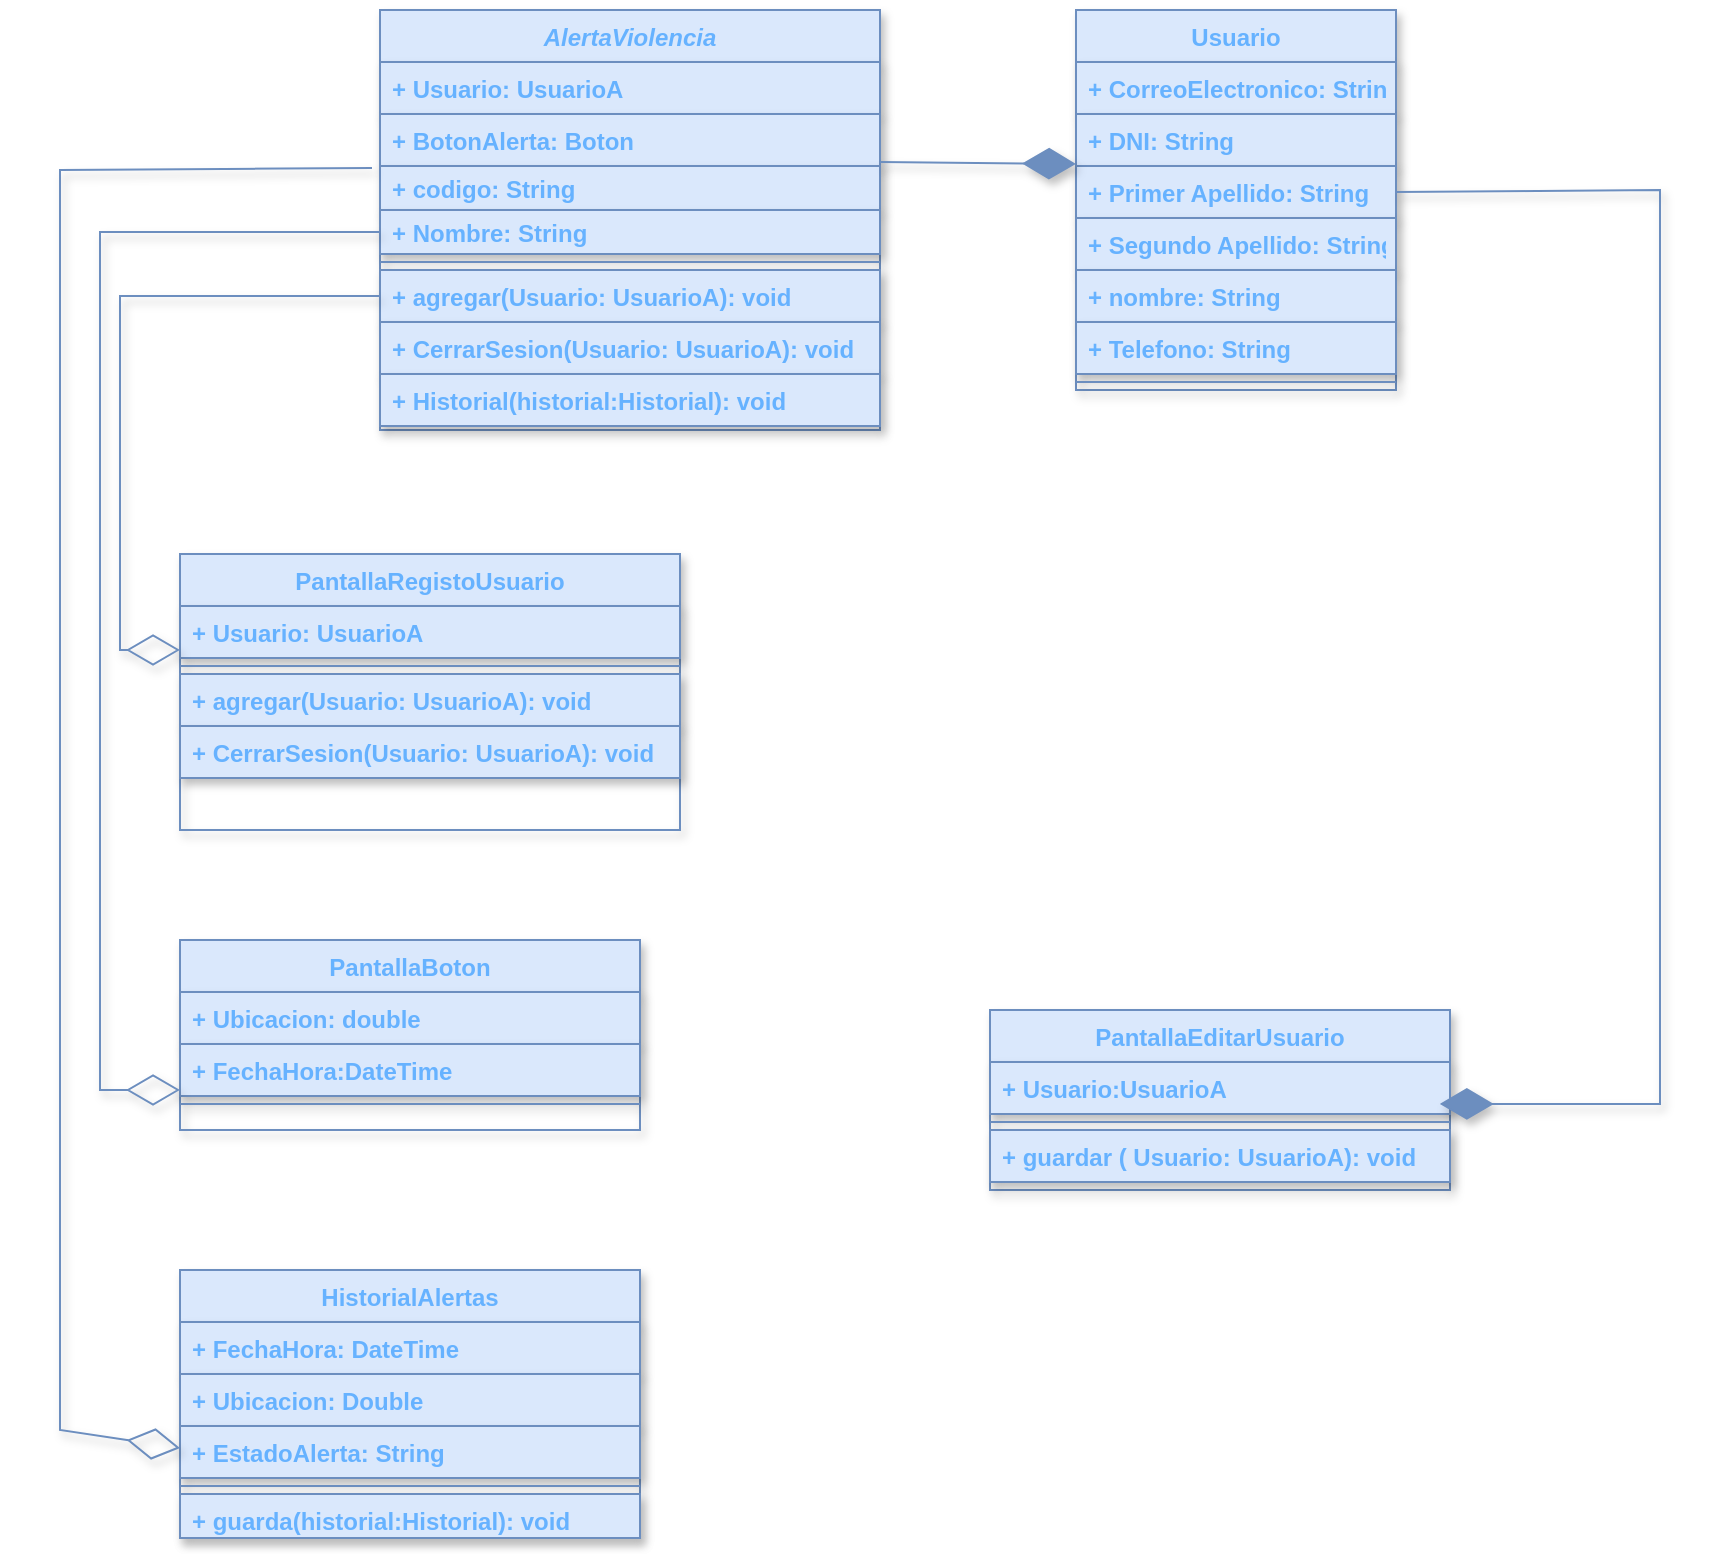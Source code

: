 <mxfile version="22.0.3" type="github">
  <diagram id="C5RBs43oDa-KdzZeNtuy" name="Page-1">
    <mxGraphModel dx="1707" dy="470" grid="1" gridSize="10" guides="1" tooltips="1" connect="1" arrows="1" fold="1" page="1" pageScale="1" pageWidth="827" pageHeight="1169" math="0" shadow="0">
      <root>
        <mxCell id="WIyWlLk6GJQsqaUBKTNV-0" />
        <mxCell id="WIyWlLk6GJQsqaUBKTNV-1" parent="WIyWlLk6GJQsqaUBKTNV-0" />
        <mxCell id="zkfFHV4jXpPFQw0GAbJ--0" value="AlertaViolencia" style="swimlane;fontStyle=3;align=center;verticalAlign=top;childLayout=stackLayout;horizontal=1;startSize=26;horizontalStack=0;resizeParent=1;resizeLast=0;collapsible=1;marginBottom=0;rounded=0;shadow=1;strokeWidth=1;direction=east;fillColor=#dae8fc;strokeColor=#6c8ebf;fontColor=#66B2FF;" parent="WIyWlLk6GJQsqaUBKTNV-1" vertex="1">
          <mxGeometry x="160" y="120" width="250" height="210" as="geometry">
            <mxRectangle x="230" y="140" width="160" height="26" as="alternateBounds" />
          </mxGeometry>
        </mxCell>
        <mxCell id="zkfFHV4jXpPFQw0GAbJ--1" value="+ Usuario: UsuarioA" style="text;align=left;verticalAlign=top;spacingLeft=4;spacingRight=4;overflow=hidden;rotatable=0;points=[[0,0.5],[1,0.5]];portConstraint=eastwest;fillColor=#dae8fc;strokeColor=#6c8ebf;shadow=1;fontStyle=1;fontColor=#66B2FF;" parent="zkfFHV4jXpPFQw0GAbJ--0" vertex="1">
          <mxGeometry y="26" width="250" height="26" as="geometry" />
        </mxCell>
        <mxCell id="zkfFHV4jXpPFQw0GAbJ--2" value="+ BotonAlerta: Boton" style="text;align=left;verticalAlign=top;spacingLeft=4;spacingRight=4;overflow=hidden;rotatable=0;points=[[0,0.5],[1,0.5]];portConstraint=eastwest;rounded=0;shadow=1;html=0;fillColor=#dae8fc;strokeColor=#6c8ebf;fontStyle=1;fontColor=#66B2FF;" parent="zkfFHV4jXpPFQw0GAbJ--0" vertex="1">
          <mxGeometry y="52" width="250" height="26" as="geometry" />
        </mxCell>
        <mxCell id="zkfFHV4jXpPFQw0GAbJ--3" value="+ codigo: String" style="text;align=left;verticalAlign=middle;spacingLeft=4;spacingRight=4;overflow=hidden;rotatable=0;points=[[0,0.5],[1,0.5]];portConstraint=eastwest;rounded=0;shadow=1;html=0;fillColor=#dae8fc;strokeColor=#6c8ebf;fontStyle=1;fontColor=#66B2FF;" parent="zkfFHV4jXpPFQw0GAbJ--0" vertex="1">
          <mxGeometry y="78" width="250" height="22" as="geometry" />
        </mxCell>
        <mxCell id="7Cn3WWj0v0v9ymw6K-_m-8" value="+ Nombre: String" style="text;align=left;verticalAlign=middle;spacingLeft=4;spacingRight=4;overflow=hidden;rotatable=0;points=[[0,0.5],[1,0.5]];portConstraint=eastwest;rounded=0;shadow=1;html=0;fillColor=#dae8fc;strokeColor=#6c8ebf;fontStyle=1;fontColor=#66B2FF;" parent="zkfFHV4jXpPFQw0GAbJ--0" vertex="1">
          <mxGeometry y="100" width="250" height="22" as="geometry" />
        </mxCell>
        <mxCell id="zkfFHV4jXpPFQw0GAbJ--4" value="" style="line;html=1;strokeWidth=1;align=left;verticalAlign=middle;spacingTop=-1;spacingLeft=3;spacingRight=3;rotatable=0;labelPosition=right;points=[];portConstraint=eastwest;fillColor=#dae8fc;strokeColor=#6c8ebf;shadow=1;fontStyle=1;fontColor=#66B2FF;" parent="zkfFHV4jXpPFQw0GAbJ--0" vertex="1">
          <mxGeometry y="122" width="250" height="8" as="geometry" />
        </mxCell>
        <mxCell id="7Cn3WWj0v0v9ymw6K-_m-11" value="+ agregar(Usuario: UsuarioA): void" style="text;align=left;verticalAlign=top;spacingLeft=4;spacingRight=4;overflow=hidden;rotatable=0;points=[[0,0.5],[1,0.5]];portConstraint=eastwest;fillColor=#dae8fc;strokeColor=#6c8ebf;shadow=1;fontStyle=1;fontColor=#66B2FF;" parent="zkfFHV4jXpPFQw0GAbJ--0" vertex="1">
          <mxGeometry y="130" width="250" height="26" as="geometry" />
        </mxCell>
        <mxCell id="T7s_4VJQq6CFZVtVAWez-18" value="+ CerrarSesion(Usuario: UsuarioA): void" style="text;align=left;verticalAlign=top;spacingLeft=4;spacingRight=4;overflow=hidden;rotatable=0;points=[[0,0.5],[1,0.5]];portConstraint=eastwest;fillColor=#dae8fc;strokeColor=#6c8ebf;shadow=1;fontStyle=1;fontColor=#66B2FF;" parent="zkfFHV4jXpPFQw0GAbJ--0" vertex="1">
          <mxGeometry y="156" width="250" height="26" as="geometry" />
        </mxCell>
        <mxCell id="zkfFHV4jXpPFQw0GAbJ--5" value="+ Historial(historial:Historial): void" style="text;align=left;verticalAlign=top;spacingLeft=4;spacingRight=4;overflow=hidden;rotatable=0;points=[[0,0.5],[1,0.5]];portConstraint=eastwest;fillColor=#dae8fc;strokeColor=#6c8ebf;shadow=1;fontStyle=1;fontColor=#66B2FF;" parent="zkfFHV4jXpPFQw0GAbJ--0" vertex="1">
          <mxGeometry y="182" width="250" height="26" as="geometry" />
        </mxCell>
        <mxCell id="zkfFHV4jXpPFQw0GAbJ--6" value="PantallaRegistoUsuario" style="swimlane;fontStyle=1;align=center;verticalAlign=top;childLayout=stackLayout;horizontal=1;startSize=26;horizontalStack=0;resizeParent=1;resizeLast=0;collapsible=1;marginBottom=0;rounded=0;shadow=1;strokeWidth=1;fillColor=#dae8fc;strokeColor=#6c8ebf;fontColor=#66B2FF;" parent="WIyWlLk6GJQsqaUBKTNV-1" vertex="1">
          <mxGeometry x="60" y="392" width="250" height="138" as="geometry">
            <mxRectangle x="130" y="380" width="160" height="26" as="alternateBounds" />
          </mxGeometry>
        </mxCell>
        <mxCell id="zkfFHV4jXpPFQw0GAbJ--7" value="+ Usuario: UsuarioA" style="text;align=left;verticalAlign=top;spacingLeft=4;spacingRight=4;overflow=hidden;rotatable=0;points=[[0,0.5],[1,0.5]];portConstraint=eastwest;fillColor=#dae8fc;strokeColor=#6c8ebf;shadow=1;fontStyle=1;fontColor=#66B2FF;" parent="zkfFHV4jXpPFQw0GAbJ--6" vertex="1">
          <mxGeometry y="26" width="250" height="26" as="geometry" />
        </mxCell>
        <mxCell id="zkfFHV4jXpPFQw0GAbJ--9" value="" style="line;html=1;strokeWidth=1;align=left;verticalAlign=middle;spacingTop=-1;spacingLeft=3;spacingRight=3;rotatable=0;labelPosition=right;points=[];portConstraint=eastwest;fillColor=#dae8fc;strokeColor=#6c8ebf;shadow=1;fontStyle=1;fontColor=#66B2FF;" parent="zkfFHV4jXpPFQw0GAbJ--6" vertex="1">
          <mxGeometry y="52" width="250" height="8" as="geometry" />
        </mxCell>
        <mxCell id="zkfFHV4jXpPFQw0GAbJ--10" value="+ agregar(Usuario: UsuarioA): void" style="text;align=left;verticalAlign=top;spacingLeft=4;spacingRight=4;overflow=hidden;rotatable=0;points=[[0,0.5],[1,0.5]];portConstraint=eastwest;fontStyle=1;fillColor=#dae8fc;strokeColor=#6c8ebf;shadow=1;fontColor=#66B2FF;" parent="zkfFHV4jXpPFQw0GAbJ--6" vertex="1">
          <mxGeometry y="60" width="250" height="26" as="geometry" />
        </mxCell>
        <mxCell id="zkfFHV4jXpPFQw0GAbJ--11" value="+ CerrarSesion(Usuario: UsuarioA): void" style="text;align=left;verticalAlign=top;spacingLeft=4;spacingRight=4;overflow=hidden;rotatable=0;points=[[0,0.5],[1,0.5]];portConstraint=eastwest;fillColor=#dae8fc;strokeColor=#6c8ebf;shadow=1;fontStyle=1;fontColor=#66B2FF;" parent="zkfFHV4jXpPFQw0GAbJ--6" vertex="1">
          <mxGeometry y="86" width="250" height="26" as="geometry" />
        </mxCell>
        <mxCell id="zkfFHV4jXpPFQw0GAbJ--17" value="Usuario" style="swimlane;fontStyle=1;align=center;verticalAlign=top;childLayout=stackLayout;horizontal=1;startSize=26;horizontalStack=0;resizeParent=1;resizeLast=0;collapsible=1;marginBottom=0;rounded=0;shadow=1;strokeWidth=1;fillColor=#dae8fc;strokeColor=#6c8ebf;fontColor=#66B2FF;" parent="WIyWlLk6GJQsqaUBKTNV-1" vertex="1">
          <mxGeometry x="508" y="120" width="160" height="190" as="geometry">
            <mxRectangle x="508" y="120" width="160" height="26" as="alternateBounds" />
          </mxGeometry>
        </mxCell>
        <mxCell id="zkfFHV4jXpPFQw0GAbJ--18" value="+ CorreoElectronico: String" style="text;align=left;verticalAlign=top;spacingLeft=4;spacingRight=4;overflow=hidden;rotatable=0;points=[[0,0.5],[1,0.5]];portConstraint=eastwest;fillColor=#dae8fc;strokeColor=#6c8ebf;shadow=1;fontStyle=1;fontColor=#66B2FF;" parent="zkfFHV4jXpPFQw0GAbJ--17" vertex="1">
          <mxGeometry y="26" width="160" height="26" as="geometry" />
        </mxCell>
        <mxCell id="T7s_4VJQq6CFZVtVAWez-6" value="+ DNI: String" style="text;align=left;verticalAlign=top;spacingLeft=4;spacingRight=4;overflow=hidden;rotatable=0;points=[[0,0.5],[1,0.5]];portConstraint=eastwest;fillColor=#dae8fc;strokeColor=#6c8ebf;shadow=1;fontStyle=1;fontColor=#66B2FF;" parent="zkfFHV4jXpPFQw0GAbJ--17" vertex="1">
          <mxGeometry y="52" width="160" height="26" as="geometry" />
        </mxCell>
        <mxCell id="zkfFHV4jXpPFQw0GAbJ--19" value="+ Primer Apellido: String" style="text;align=left;verticalAlign=top;spacingLeft=4;spacingRight=4;overflow=hidden;rotatable=0;points=[[0,0.5],[1,0.5]];portConstraint=eastwest;rounded=0;shadow=1;html=0;fillColor=#dae8fc;strokeColor=#6c8ebf;fontStyle=1;fontColor=#66B2FF;" parent="zkfFHV4jXpPFQw0GAbJ--17" vertex="1">
          <mxGeometry y="78" width="160" height="26" as="geometry" />
        </mxCell>
        <mxCell id="zkfFHV4jXpPFQw0GAbJ--20" value="+ Segundo Apellido: String" style="text;align=left;verticalAlign=top;spacingLeft=4;spacingRight=4;overflow=hidden;rotatable=0;points=[[0,0.5],[1,0.5]];portConstraint=eastwest;rounded=0;shadow=1;html=0;fillColor=#dae8fc;strokeColor=#6c8ebf;fontStyle=1;fontColor=#66B2FF;" parent="zkfFHV4jXpPFQw0GAbJ--17" vertex="1">
          <mxGeometry y="104" width="160" height="26" as="geometry" />
        </mxCell>
        <mxCell id="T7s_4VJQq6CFZVtVAWez-4" value="+ nombre: String" style="text;align=left;verticalAlign=top;spacingLeft=4;spacingRight=4;overflow=hidden;rotatable=0;points=[[0,0.5],[1,0.5]];portConstraint=eastwest;fillColor=#dae8fc;strokeColor=#6c8ebf;shadow=1;fontStyle=1;fontColor=#66B2FF;" parent="zkfFHV4jXpPFQw0GAbJ--17" vertex="1">
          <mxGeometry y="130" width="160" height="26" as="geometry" />
        </mxCell>
        <mxCell id="T7s_4VJQq6CFZVtVAWez-1" value="+ Telefono: String" style="text;align=left;verticalAlign=top;spacingLeft=4;spacingRight=4;overflow=hidden;rotatable=0;points=[[0,0.5],[1,0.5]];portConstraint=eastwest;rounded=0;shadow=1;html=0;fillColor=#dae8fc;strokeColor=#6c8ebf;fontStyle=1;fontColor=#66B2FF;" parent="zkfFHV4jXpPFQw0GAbJ--17" vertex="1">
          <mxGeometry y="156" width="160" height="26" as="geometry" />
        </mxCell>
        <mxCell id="zkfFHV4jXpPFQw0GAbJ--23" value="" style="line;html=1;strokeWidth=1;align=left;verticalAlign=middle;spacingTop=-1;spacingLeft=3;spacingRight=3;rotatable=0;labelPosition=right;points=[];portConstraint=eastwest;fillColor=#dae8fc;strokeColor=#6c8ebf;shadow=1;fontStyle=1;fontColor=#66B2FF;" parent="zkfFHV4jXpPFQw0GAbJ--17" vertex="1">
          <mxGeometry y="182" width="160" height="8" as="geometry" />
        </mxCell>
        <mxCell id="7Cn3WWj0v0v9ymw6K-_m-0" value="PantallaBoton" style="swimlane;fontStyle=1;align=center;verticalAlign=top;childLayout=stackLayout;horizontal=1;startSize=26;horizontalStack=0;resizeParent=1;resizeLast=0;collapsible=1;marginBottom=0;rounded=0;shadow=1;strokeWidth=1;fillColor=#dae8fc;strokeColor=#6c8ebf;fontColor=#66B2FF;" parent="WIyWlLk6GJQsqaUBKTNV-1" vertex="1">
          <mxGeometry x="60" y="585" width="230" height="95" as="geometry">
            <mxRectangle x="130" y="380" width="160" height="26" as="alternateBounds" />
          </mxGeometry>
        </mxCell>
        <mxCell id="7Cn3WWj0v0v9ymw6K-_m-1" value="+ Ubicacion: double" style="text;align=left;verticalAlign=top;spacingLeft=4;spacingRight=4;overflow=hidden;rotatable=0;points=[[0,0.5],[1,0.5]];portConstraint=eastwest;fillColor=#dae8fc;strokeColor=#6c8ebf;shadow=1;fontStyle=1;fontColor=#66B2FF;" parent="7Cn3WWj0v0v9ymw6K-_m-0" vertex="1">
          <mxGeometry y="26" width="230" height="26" as="geometry" />
        </mxCell>
        <mxCell id="T7s_4VJQq6CFZVtVAWez-7" value="+ FechaHora:DateTime" style="text;align=left;verticalAlign=top;spacingLeft=4;spacingRight=4;overflow=hidden;rotatable=0;points=[[0,0.5],[1,0.5]];portConstraint=eastwest;fillColor=#dae8fc;strokeColor=#6c8ebf;shadow=1;fontStyle=1;fontColor=#66B2FF;" parent="7Cn3WWj0v0v9ymw6K-_m-0" vertex="1">
          <mxGeometry y="52" width="230" height="26" as="geometry" />
        </mxCell>
        <mxCell id="7Cn3WWj0v0v9ymw6K-_m-3" value="" style="line;html=1;strokeWidth=1;align=left;verticalAlign=middle;spacingTop=-1;spacingLeft=3;spacingRight=3;rotatable=0;labelPosition=right;points=[];portConstraint=eastwest;fillColor=#dae8fc;strokeColor=#6c8ebf;shadow=1;fontStyle=1;fontColor=#66B2FF;" parent="7Cn3WWj0v0v9ymw6K-_m-0" vertex="1">
          <mxGeometry y="78" width="230" height="8" as="geometry" />
        </mxCell>
        <mxCell id="7Cn3WWj0v0v9ymw6K-_m-32" value="PantallaEditarUsuario" style="swimlane;fontStyle=1;align=center;verticalAlign=top;childLayout=stackLayout;horizontal=1;startSize=26;horizontalStack=0;resizeParent=1;resizeLast=0;collapsible=1;marginBottom=0;rounded=0;shadow=1;strokeWidth=1;fillColor=#dae8fc;strokeColor=#6c8ebf;fontColor=#66B2FF;" parent="WIyWlLk6GJQsqaUBKTNV-1" vertex="1">
          <mxGeometry x="465" y="620" width="230" height="90" as="geometry">
            <mxRectangle x="130" y="380" width="160" height="26" as="alternateBounds" />
          </mxGeometry>
        </mxCell>
        <mxCell id="7Cn3WWj0v0v9ymw6K-_m-33" value="+ Usuario:UsuarioA" style="text;align=left;verticalAlign=top;spacingLeft=4;spacingRight=4;overflow=hidden;rotatable=0;points=[[0,0.5],[1,0.5]];portConstraint=eastwest;fillColor=#dae8fc;strokeColor=#6c8ebf;shadow=1;fontStyle=1;fontColor=#66B2FF;" parent="7Cn3WWj0v0v9ymw6K-_m-32" vertex="1">
          <mxGeometry y="26" width="230" height="26" as="geometry" />
        </mxCell>
        <mxCell id="7Cn3WWj0v0v9ymw6K-_m-34" value="" style="line;html=1;strokeWidth=1;align=left;verticalAlign=middle;spacingTop=-1;spacingLeft=3;spacingRight=3;rotatable=0;labelPosition=right;points=[];portConstraint=eastwest;fillColor=#dae8fc;strokeColor=#6c8ebf;shadow=1;fontStyle=1;fontColor=#66B2FF;" parent="7Cn3WWj0v0v9ymw6K-_m-32" vertex="1">
          <mxGeometry y="52" width="230" height="8" as="geometry" />
        </mxCell>
        <mxCell id="7Cn3WWj0v0v9ymw6K-_m-36" value="+ guardar ( Usuario: UsuarioA): void" style="text;align=left;verticalAlign=top;spacingLeft=4;spacingRight=4;overflow=hidden;rotatable=0;points=[[0,0.5],[1,0.5]];portConstraint=eastwest;fillColor=#dae8fc;strokeColor=#6c8ebf;shadow=1;fontStyle=1;fontColor=#66B2FF;" parent="7Cn3WWj0v0v9ymw6K-_m-32" vertex="1">
          <mxGeometry y="60" width="230" height="26" as="geometry" />
        </mxCell>
        <mxCell id="A4zQ1tyoOrkPa0oUhMuw-14" value="" style="endArrow=diamondThin;endFill=1;endSize=24;html=1;rounded=0;entryX=0.978;entryY=0.538;entryDx=0;entryDy=0;entryPerimeter=0;exitX=1;exitY=0.5;exitDx=0;exitDy=0;fillColor=#dae8fc;strokeColor=#6c8ebf;shadow=1;fontStyle=1;fontColor=#66B2FF;" parent="WIyWlLk6GJQsqaUBKTNV-1" source="zkfFHV4jXpPFQw0GAbJ--19" edge="1">
          <mxGeometry width="160" relative="1" as="geometry">
            <mxPoint x="672" y="-40.002" as="sourcePoint" />
            <mxPoint x="689.94" y="666.988" as="targetPoint" />
            <Array as="points">
              <mxPoint x="800" y="210" />
              <mxPoint x="800" y="667" />
            </Array>
          </mxGeometry>
        </mxCell>
        <mxCell id="qMggxpewXw-kvNO_1xkI-0" value="" style="endArrow=diamondThin;endFill=0;endSize=24;html=1;rounded=0;exitX=0;exitY=0.5;exitDx=0;exitDy=0;fillColor=#dae8fc;strokeColor=#6c8ebf;shadow=1;fontStyle=1;fontColor=#66B2FF;" parent="WIyWlLk6GJQsqaUBKTNV-1" edge="1">
          <mxGeometry width="160" relative="1" as="geometry">
            <mxPoint x="160" y="231" as="sourcePoint" />
            <mxPoint x="60" y="660" as="targetPoint" />
            <Array as="points">
              <mxPoint x="20" y="231" />
              <mxPoint x="20" y="660" />
            </Array>
          </mxGeometry>
        </mxCell>
        <mxCell id="qMggxpewXw-kvNO_1xkI-1" value="" style="endArrow=diamondThin;endFill=0;endSize=24;html=1;rounded=0;exitX=0;exitY=0.5;exitDx=0;exitDy=0;fillColor=#dae8fc;strokeColor=#6c8ebf;shadow=1;fontStyle=1;fontColor=#66B2FF;" parent="WIyWlLk6GJQsqaUBKTNV-1" source="7Cn3WWj0v0v9ymw6K-_m-11" edge="1">
          <mxGeometry width="160" relative="1" as="geometry">
            <mxPoint x="-100" y="440" as="sourcePoint" />
            <mxPoint x="60" y="440" as="targetPoint" />
            <Array as="points">
              <mxPoint x="30" y="263" />
              <mxPoint x="30" y="440" />
            </Array>
          </mxGeometry>
        </mxCell>
        <mxCell id="A4zQ1tyoOrkPa0oUhMuw-3" value="" style="endArrow=diamondThin;endFill=1;endSize=24;html=1;rounded=0;exitX=1;exitY=0.923;exitDx=0;exitDy=0;exitPerimeter=0;fillColor=#dae8fc;strokeColor=#6c8ebf;shadow=1;fontStyle=1;fontColor=#66B2FF;" parent="WIyWlLk6GJQsqaUBKTNV-1" source="zkfFHV4jXpPFQw0GAbJ--2" edge="1">
          <mxGeometry width="160" relative="1" as="geometry">
            <mxPoint x="418" y="197" as="sourcePoint" />
            <mxPoint x="508" y="197" as="targetPoint" />
          </mxGeometry>
        </mxCell>
        <mxCell id="T7s_4VJQq6CFZVtVAWez-9" value="HistorialAlertas" style="swimlane;fontStyle=1;align=center;verticalAlign=top;childLayout=stackLayout;horizontal=1;startSize=26;horizontalStack=0;resizeParent=1;resizeLast=0;collapsible=1;marginBottom=0;rounded=0;shadow=1;strokeWidth=1;fillColor=#dae8fc;strokeColor=#6c8ebf;fontColor=#66B2FF;" parent="WIyWlLk6GJQsqaUBKTNV-1" vertex="1">
          <mxGeometry x="60" y="750" width="230" height="134" as="geometry">
            <mxRectangle x="130" y="380" width="160" height="26" as="alternateBounds" />
          </mxGeometry>
        </mxCell>
        <mxCell id="T7s_4VJQq6CFZVtVAWez-10" value="+ FechaHora: DateTime" style="text;align=left;verticalAlign=top;spacingLeft=4;spacingRight=4;overflow=hidden;rotatable=0;points=[[0,0.5],[1,0.5]];portConstraint=eastwest;fillColor=#dae8fc;strokeColor=#6c8ebf;shadow=1;fontStyle=1;fontColor=#66B2FF;" parent="T7s_4VJQq6CFZVtVAWez-9" vertex="1">
          <mxGeometry y="26" width="230" height="26" as="geometry" />
        </mxCell>
        <mxCell id="T7s_4VJQq6CFZVtVAWez-11" value="+ Ubicacion: Double" style="text;align=left;verticalAlign=top;spacingLeft=4;spacingRight=4;overflow=hidden;rotatable=0;points=[[0,0.5],[1,0.5]];portConstraint=eastwest;fillColor=#dae8fc;strokeColor=#6c8ebf;shadow=1;fontStyle=1;fontColor=#66B2FF;" parent="T7s_4VJQq6CFZVtVAWez-9" vertex="1">
          <mxGeometry y="52" width="230" height="26" as="geometry" />
        </mxCell>
        <mxCell id="T7s_4VJQq6CFZVtVAWez-15" value="+ EstadoAlerta: String" style="text;align=left;verticalAlign=top;spacingLeft=4;spacingRight=4;overflow=hidden;rotatable=0;points=[[0,0.5],[1,0.5]];portConstraint=eastwest;fillColor=#dae8fc;strokeColor=#6c8ebf;shadow=1;fontStyle=1;fontColor=#66B2FF;" parent="T7s_4VJQq6CFZVtVAWez-9" vertex="1">
          <mxGeometry y="78" width="230" height="26" as="geometry" />
        </mxCell>
        <mxCell id="T7s_4VJQq6CFZVtVAWez-12" value="" style="line;html=1;strokeWidth=1;align=left;verticalAlign=middle;spacingTop=-1;spacingLeft=3;spacingRight=3;rotatable=0;labelPosition=right;points=[];portConstraint=eastwest;fillColor=#dae8fc;strokeColor=#6c8ebf;shadow=1;fontStyle=1;fontColor=#66B2FF;" parent="T7s_4VJQq6CFZVtVAWez-9" vertex="1">
          <mxGeometry y="104" width="230" height="8" as="geometry" />
        </mxCell>
        <mxCell id="T7s_4VJQq6CFZVtVAWez-13" value="+ guarda(historial:Historial): void" style="text;align=left;verticalAlign=top;spacingLeft=4;spacingRight=4;overflow=hidden;rotatable=0;points=[[0,0.5],[1,0.5]];portConstraint=eastwest;fillColor=#dae8fc;strokeColor=#6c8ebf;shadow=1;fontStyle=1;fontColor=#66B2FF;" parent="T7s_4VJQq6CFZVtVAWez-9" vertex="1">
          <mxGeometry y="112" width="230" height="22" as="geometry" />
        </mxCell>
        <mxCell id="T7s_4VJQq6CFZVtVAWez-16" value="" style="endArrow=diamondThin;endFill=0;endSize=24;html=1;rounded=0;exitX=-0.016;exitY=0.045;exitDx=0;exitDy=0;exitPerimeter=0;fillColor=#dae8fc;strokeColor=#6c8ebf;shadow=1;fontStyle=1;fontColor=#66B2FF;" parent="WIyWlLk6GJQsqaUBKTNV-1" source="zkfFHV4jXpPFQw0GAbJ--3" edge="1">
          <mxGeometry width="160" relative="1" as="geometry">
            <mxPoint x="160" y="410" as="sourcePoint" />
            <mxPoint x="60" y="839" as="targetPoint" />
            <Array as="points">
              <mxPoint y="200" />
              <mxPoint y="620" />
              <mxPoint y="830" />
            </Array>
          </mxGeometry>
        </mxCell>
      </root>
    </mxGraphModel>
  </diagram>
</mxfile>
